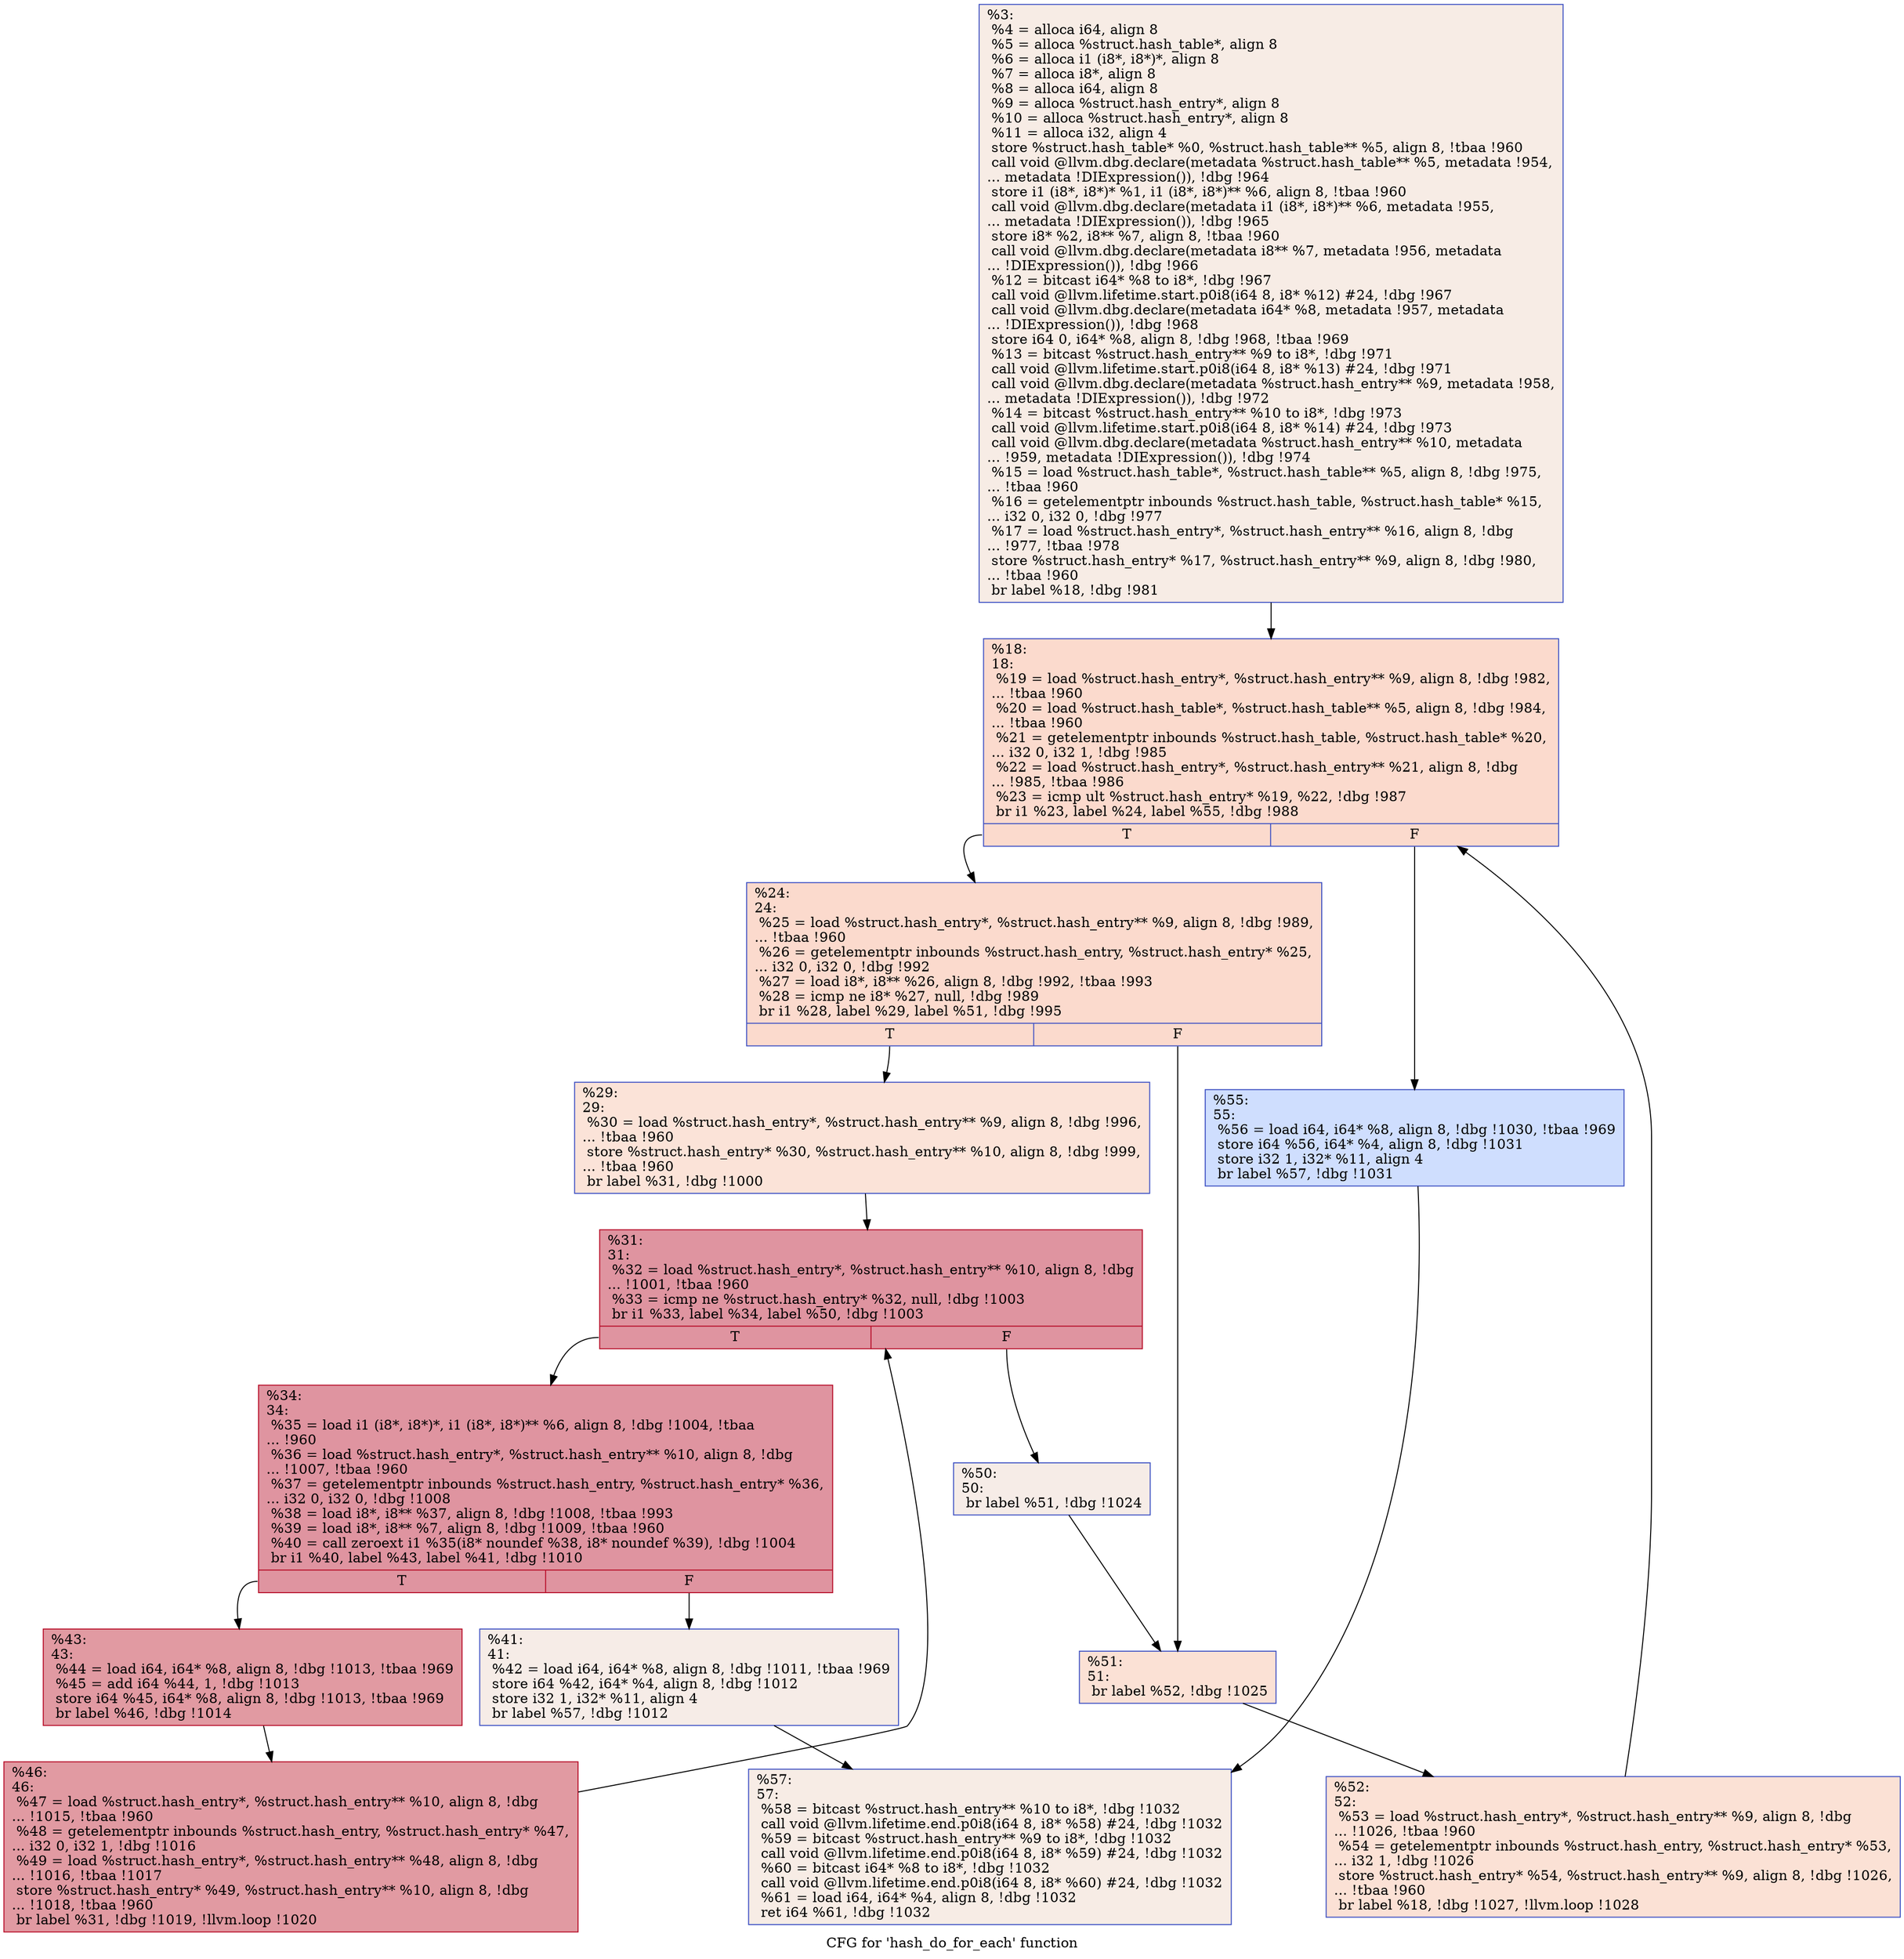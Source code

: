 digraph "CFG for 'hash_do_for_each' function" {
	label="CFG for 'hash_do_for_each' function";

	Node0xc221a0 [shape=record,color="#3d50c3ff", style=filled, fillcolor="#ecd3c570",label="{%3:\l  %4 = alloca i64, align 8\l  %5 = alloca %struct.hash_table*, align 8\l  %6 = alloca i1 (i8*, i8*)*, align 8\l  %7 = alloca i8*, align 8\l  %8 = alloca i64, align 8\l  %9 = alloca %struct.hash_entry*, align 8\l  %10 = alloca %struct.hash_entry*, align 8\l  %11 = alloca i32, align 4\l  store %struct.hash_table* %0, %struct.hash_table** %5, align 8, !tbaa !960\l  call void @llvm.dbg.declare(metadata %struct.hash_table** %5, metadata !954,\l... metadata !DIExpression()), !dbg !964\l  store i1 (i8*, i8*)* %1, i1 (i8*, i8*)** %6, align 8, !tbaa !960\l  call void @llvm.dbg.declare(metadata i1 (i8*, i8*)** %6, metadata !955,\l... metadata !DIExpression()), !dbg !965\l  store i8* %2, i8** %7, align 8, !tbaa !960\l  call void @llvm.dbg.declare(metadata i8** %7, metadata !956, metadata\l... !DIExpression()), !dbg !966\l  %12 = bitcast i64* %8 to i8*, !dbg !967\l  call void @llvm.lifetime.start.p0i8(i64 8, i8* %12) #24, !dbg !967\l  call void @llvm.dbg.declare(metadata i64* %8, metadata !957, metadata\l... !DIExpression()), !dbg !968\l  store i64 0, i64* %8, align 8, !dbg !968, !tbaa !969\l  %13 = bitcast %struct.hash_entry** %9 to i8*, !dbg !971\l  call void @llvm.lifetime.start.p0i8(i64 8, i8* %13) #24, !dbg !971\l  call void @llvm.dbg.declare(metadata %struct.hash_entry** %9, metadata !958,\l... metadata !DIExpression()), !dbg !972\l  %14 = bitcast %struct.hash_entry** %10 to i8*, !dbg !973\l  call void @llvm.lifetime.start.p0i8(i64 8, i8* %14) #24, !dbg !973\l  call void @llvm.dbg.declare(metadata %struct.hash_entry** %10, metadata\l... !959, metadata !DIExpression()), !dbg !974\l  %15 = load %struct.hash_table*, %struct.hash_table** %5, align 8, !dbg !975,\l... !tbaa !960\l  %16 = getelementptr inbounds %struct.hash_table, %struct.hash_table* %15,\l... i32 0, i32 0, !dbg !977\l  %17 = load %struct.hash_entry*, %struct.hash_entry** %16, align 8, !dbg\l... !977, !tbaa !978\l  store %struct.hash_entry* %17, %struct.hash_entry** %9, align 8, !dbg !980,\l... !tbaa !960\l  br label %18, !dbg !981\l}"];
	Node0xc221a0 -> Node0xc267a0;
	Node0xc267a0 [shape=record,color="#3d50c3ff", style=filled, fillcolor="#f7ac8e70",label="{%18:\l18:                                               \l  %19 = load %struct.hash_entry*, %struct.hash_entry** %9, align 8, !dbg !982,\l... !tbaa !960\l  %20 = load %struct.hash_table*, %struct.hash_table** %5, align 8, !dbg !984,\l... !tbaa !960\l  %21 = getelementptr inbounds %struct.hash_table, %struct.hash_table* %20,\l... i32 0, i32 1, !dbg !985\l  %22 = load %struct.hash_entry*, %struct.hash_entry** %21, align 8, !dbg\l... !985, !tbaa !986\l  %23 = icmp ult %struct.hash_entry* %19, %22, !dbg !987\l  br i1 %23, label %24, label %55, !dbg !988\l|{<s0>T|<s1>F}}"];
	Node0xc267a0:s0 -> Node0xc267f0;
	Node0xc267a0:s1 -> Node0xc26b10;
	Node0xc267f0 [shape=record,color="#3d50c3ff", style=filled, fillcolor="#f7ac8e70",label="{%24:\l24:                                               \l  %25 = load %struct.hash_entry*, %struct.hash_entry** %9, align 8, !dbg !989,\l... !tbaa !960\l  %26 = getelementptr inbounds %struct.hash_entry, %struct.hash_entry* %25,\l... i32 0, i32 0, !dbg !992\l  %27 = load i8*, i8** %26, align 8, !dbg !992, !tbaa !993\l  %28 = icmp ne i8* %27, null, !dbg !989\l  br i1 %28, label %29, label %51, !dbg !995\l|{<s0>T|<s1>F}}"];
	Node0xc267f0:s0 -> Node0xc26840;
	Node0xc267f0:s1 -> Node0xc26a70;
	Node0xc26840 [shape=record,color="#3d50c3ff", style=filled, fillcolor="#f6bfa670",label="{%29:\l29:                                               \l  %30 = load %struct.hash_entry*, %struct.hash_entry** %9, align 8, !dbg !996,\l... !tbaa !960\l  store %struct.hash_entry* %30, %struct.hash_entry** %10, align 8, !dbg !999,\l... !tbaa !960\l  br label %31, !dbg !1000\l}"];
	Node0xc26840 -> Node0xc26890;
	Node0xc26890 [shape=record,color="#b70d28ff", style=filled, fillcolor="#b70d2870",label="{%31:\l31:                                               \l  %32 = load %struct.hash_entry*, %struct.hash_entry** %10, align 8, !dbg\l... !1001, !tbaa !960\l  %33 = icmp ne %struct.hash_entry* %32, null, !dbg !1003\l  br i1 %33, label %34, label %50, !dbg !1003\l|{<s0>T|<s1>F}}"];
	Node0xc26890:s0 -> Node0xc268e0;
	Node0xc26890:s1 -> Node0xc26a20;
	Node0xc268e0 [shape=record,color="#b70d28ff", style=filled, fillcolor="#b70d2870",label="{%34:\l34:                                               \l  %35 = load i1 (i8*, i8*)*, i1 (i8*, i8*)** %6, align 8, !dbg !1004, !tbaa\l... !960\l  %36 = load %struct.hash_entry*, %struct.hash_entry** %10, align 8, !dbg\l... !1007, !tbaa !960\l  %37 = getelementptr inbounds %struct.hash_entry, %struct.hash_entry* %36,\l... i32 0, i32 0, !dbg !1008\l  %38 = load i8*, i8** %37, align 8, !dbg !1008, !tbaa !993\l  %39 = load i8*, i8** %7, align 8, !dbg !1009, !tbaa !960\l  %40 = call zeroext i1 %35(i8* noundef %38, i8* noundef %39), !dbg !1004\l  br i1 %40, label %43, label %41, !dbg !1010\l|{<s0>T|<s1>F}}"];
	Node0xc268e0:s0 -> Node0xc26980;
	Node0xc268e0:s1 -> Node0xc26930;
	Node0xc26930 [shape=record,color="#3d50c3ff", style=filled, fillcolor="#ead5c970",label="{%41:\l41:                                               \l  %42 = load i64, i64* %8, align 8, !dbg !1011, !tbaa !969\l  store i64 %42, i64* %4, align 8, !dbg !1012\l  store i32 1, i32* %11, align 4\l  br label %57, !dbg !1012\l}"];
	Node0xc26930 -> Node0xc26b60;
	Node0xc26980 [shape=record,color="#b70d28ff", style=filled, fillcolor="#bb1b2c70",label="{%43:\l43:                                               \l  %44 = load i64, i64* %8, align 8, !dbg !1013, !tbaa !969\l  %45 = add i64 %44, 1, !dbg !1013\l  store i64 %45, i64* %8, align 8, !dbg !1013, !tbaa !969\l  br label %46, !dbg !1014\l}"];
	Node0xc26980 -> Node0xc269d0;
	Node0xc269d0 [shape=record,color="#b70d28ff", style=filled, fillcolor="#bb1b2c70",label="{%46:\l46:                                               \l  %47 = load %struct.hash_entry*, %struct.hash_entry** %10, align 8, !dbg\l... !1015, !tbaa !960\l  %48 = getelementptr inbounds %struct.hash_entry, %struct.hash_entry* %47,\l... i32 0, i32 1, !dbg !1016\l  %49 = load %struct.hash_entry*, %struct.hash_entry** %48, align 8, !dbg\l... !1016, !tbaa !1017\l  store %struct.hash_entry* %49, %struct.hash_entry** %10, align 8, !dbg\l... !1018, !tbaa !960\l  br label %31, !dbg !1019, !llvm.loop !1020\l}"];
	Node0xc269d0 -> Node0xc26890;
	Node0xc26a20 [shape=record,color="#3d50c3ff", style=filled, fillcolor="#ead5c970",label="{%50:\l50:                                               \l  br label %51, !dbg !1024\l}"];
	Node0xc26a20 -> Node0xc26a70;
	Node0xc26a70 [shape=record,color="#3d50c3ff", style=filled, fillcolor="#f7bca170",label="{%51:\l51:                                               \l  br label %52, !dbg !1025\l}"];
	Node0xc26a70 -> Node0xc26ac0;
	Node0xc26ac0 [shape=record,color="#3d50c3ff", style=filled, fillcolor="#f7bca170",label="{%52:\l52:                                               \l  %53 = load %struct.hash_entry*, %struct.hash_entry** %9, align 8, !dbg\l... !1026, !tbaa !960\l  %54 = getelementptr inbounds %struct.hash_entry, %struct.hash_entry* %53,\l... i32 1, !dbg !1026\l  store %struct.hash_entry* %54, %struct.hash_entry** %9, align 8, !dbg !1026,\l... !tbaa !960\l  br label %18, !dbg !1027, !llvm.loop !1028\l}"];
	Node0xc26ac0 -> Node0xc267a0;
	Node0xc26b10 [shape=record,color="#3d50c3ff", style=filled, fillcolor="#93b5fe70",label="{%55:\l55:                                               \l  %56 = load i64, i64* %8, align 8, !dbg !1030, !tbaa !969\l  store i64 %56, i64* %4, align 8, !dbg !1031\l  store i32 1, i32* %11, align 4\l  br label %57, !dbg !1031\l}"];
	Node0xc26b10 -> Node0xc26b60;
	Node0xc26b60 [shape=record,color="#3d50c3ff", style=filled, fillcolor="#ecd3c570",label="{%57:\l57:                                               \l  %58 = bitcast %struct.hash_entry** %10 to i8*, !dbg !1032\l  call void @llvm.lifetime.end.p0i8(i64 8, i8* %58) #24, !dbg !1032\l  %59 = bitcast %struct.hash_entry** %9 to i8*, !dbg !1032\l  call void @llvm.lifetime.end.p0i8(i64 8, i8* %59) #24, !dbg !1032\l  %60 = bitcast i64* %8 to i8*, !dbg !1032\l  call void @llvm.lifetime.end.p0i8(i64 8, i8* %60) #24, !dbg !1032\l  %61 = load i64, i64* %4, align 8, !dbg !1032\l  ret i64 %61, !dbg !1032\l}"];
}

